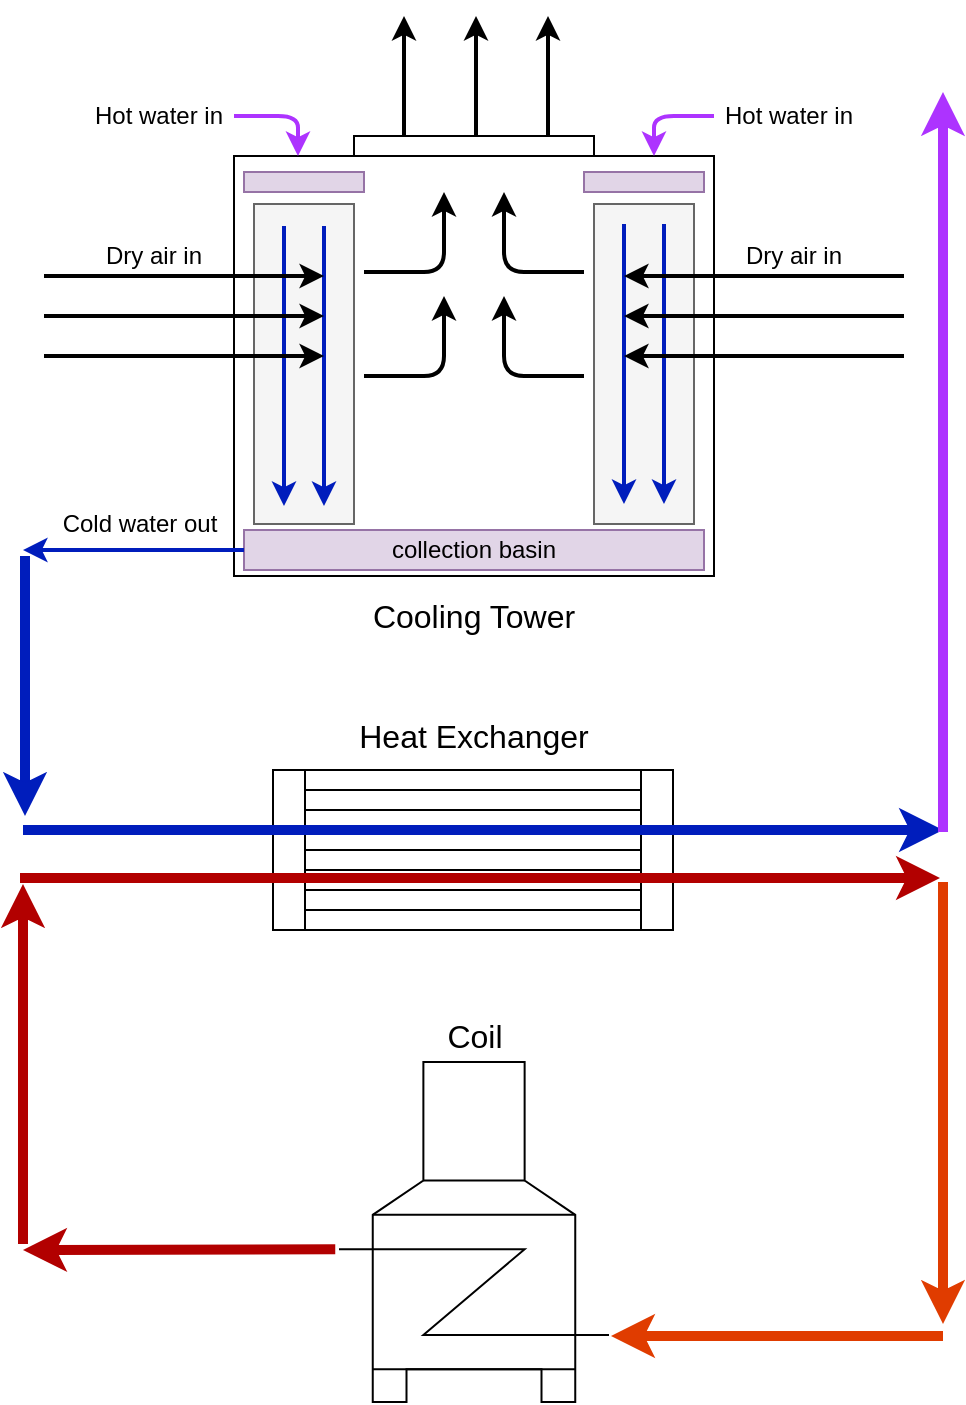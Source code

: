 <mxfile version="12.7.9" type="github"><diagram id="6sjsHwPL3YM9GGzLPHt9" name="Page-1"><mxGraphModel dx="2146" dy="909" grid="1" gridSize="10" guides="1" tooltips="1" connect="1" arrows="1" fold="1" page="1" pageScale="1" pageWidth="850" pageHeight="1100" math="0" shadow="0"><root><mxCell id="0"/><mxCell id="1" parent="0"/><mxCell id="ULNwAfUPbNMh0t3gdDAD-110" value="" style="group" vertex="1" connectable="0" parent="1"><mxGeometry x="194" y="204" width="461.5" height="693" as="geometry"/></mxCell><mxCell id="ULNwAfUPbNMh0t3gdDAD-109" value="" style="group" vertex="1" connectable="0" parent="ULNwAfUPbNMh0t3gdDAD-110"><mxGeometry width="461.5" height="693" as="geometry"/></mxCell><mxCell id="ULNwAfUPbNMh0t3gdDAD-11" value="" style="shape=mxgraph.pid.vessels.furnace;html=1;align=center;verticalLabelPosition=bottom;verticalAlign=top;dashed=0;strokeColor=#000000;fillColor=#FFFFFF;" vertex="1" parent="ULNwAfUPbNMh0t3gdDAD-109"><mxGeometry x="159.5" y="523" width="135" height="170" as="geometry"/></mxCell><mxCell id="ULNwAfUPbNMh0t3gdDAD-13" value="" style="shape=mxgraph.pid.heat_exchangers.fixed_straight_tubes_heat_exchanger;html=1;pointerEvents=1;align=center;verticalLabelPosition=bottom;verticalAlign=top;dashed=0;strokeColor=#000000;fillColor=#FFFFFF;" vertex="1" parent="ULNwAfUPbNMh0t3gdDAD-109"><mxGeometry x="126.5" y="377" width="200" height="80" as="geometry"/></mxCell><mxCell id="ULNwAfUPbNMh0t3gdDAD-75" value="" style="group" vertex="1" connectable="0" parent="ULNwAfUPbNMh0t3gdDAD-109"><mxGeometry x="12" width="430" height="280" as="geometry"/></mxCell><mxCell id="ULNwAfUPbNMh0t3gdDAD-60" value="" style="group" vertex="1" connectable="0" parent="ULNwAfUPbNMh0t3gdDAD-75"><mxGeometry width="430" height="280" as="geometry"/></mxCell><mxCell id="ULNwAfUPbNMh0t3gdDAD-34" value="" style="group" vertex="1" connectable="0" parent="ULNwAfUPbNMh0t3gdDAD-60"><mxGeometry x="95" y="60" width="240" height="220" as="geometry"/></mxCell><mxCell id="ULNwAfUPbNMh0t3gdDAD-33" value="" style="group" vertex="1" connectable="0" parent="ULNwAfUPbNMh0t3gdDAD-34"><mxGeometry width="240" height="220" as="geometry"/></mxCell><mxCell id="ULNwAfUPbNMh0t3gdDAD-27" value="" style="group" vertex="1" connectable="0" parent="ULNwAfUPbNMh0t3gdDAD-33"><mxGeometry y="10" width="240" height="210" as="geometry"/></mxCell><mxCell id="ULNwAfUPbNMh0t3gdDAD-22" value="" style="rounded=0;whiteSpace=wrap;html=1;strokeColor=#000000;fillColor=#FFFFFF;" vertex="1" parent="ULNwAfUPbNMh0t3gdDAD-27"><mxGeometry width="240" height="210" as="geometry"/></mxCell><mxCell id="ULNwAfUPbNMh0t3gdDAD-19" value="" style="rounded=0;whiteSpace=wrap;html=1;strokeColor=#666666;fillColor=#f5f5f5;direction=south;fontColor=#333333;" vertex="1" parent="ULNwAfUPbNMh0t3gdDAD-27"><mxGeometry x="10" y="24" width="50" height="160" as="geometry"/></mxCell><mxCell id="ULNwAfUPbNMh0t3gdDAD-20" value="" style="rounded=0;whiteSpace=wrap;html=1;strokeColor=#666666;fillColor=#f5f5f5;direction=south;fontColor=#333333;" vertex="1" parent="ULNwAfUPbNMh0t3gdDAD-27"><mxGeometry x="180" y="24" width="50" height="160" as="geometry"/></mxCell><mxCell id="ULNwAfUPbNMh0t3gdDAD-23" value="collection basin" style="rounded=0;whiteSpace=wrap;html=1;strokeColor=#9673a6;fillColor=#e1d5e7;" vertex="1" parent="ULNwAfUPbNMh0t3gdDAD-27"><mxGeometry x="5" y="187" width="230" height="20" as="geometry"/></mxCell><mxCell id="ULNwAfUPbNMh0t3gdDAD-25" value="" style="rounded=0;whiteSpace=wrap;html=1;strokeColor=#9673a6;fillColor=#e1d5e7;" vertex="1" parent="ULNwAfUPbNMh0t3gdDAD-27"><mxGeometry x="5" y="8" width="60" height="10" as="geometry"/></mxCell><mxCell id="ULNwAfUPbNMh0t3gdDAD-26" value="" style="rounded=0;whiteSpace=wrap;html=1;strokeColor=#9673a6;fillColor=#e1d5e7;" vertex="1" parent="ULNwAfUPbNMh0t3gdDAD-27"><mxGeometry x="175" y="8" width="60" height="10" as="geometry"/></mxCell><mxCell id="ULNwAfUPbNMh0t3gdDAD-36" value="" style="endArrow=classic;html=1;strokeWidth=2;fillColor=#0050ef;strokeColor=#001DBC;" edge="1" parent="ULNwAfUPbNMh0t3gdDAD-27"><mxGeometry width="50" height="50" relative="1" as="geometry"><mxPoint x="25" y="35" as="sourcePoint"/><mxPoint x="25" y="175" as="targetPoint"/></mxGeometry></mxCell><mxCell id="ULNwAfUPbNMh0t3gdDAD-37" value="" style="endArrow=classic;html=1;strokeWidth=2;fillColor=#0050ef;strokeColor=#001DBC;" edge="1" parent="ULNwAfUPbNMh0t3gdDAD-27"><mxGeometry width="50" height="50" relative="1" as="geometry"><mxPoint x="45" y="35" as="sourcePoint"/><mxPoint x="45" y="175" as="targetPoint"/></mxGeometry></mxCell><mxCell id="ULNwAfUPbNMh0t3gdDAD-39" value="" style="endArrow=classic;html=1;strokeWidth=2;fillColor=#0050ef;strokeColor=#001DBC;" edge="1" parent="ULNwAfUPbNMh0t3gdDAD-27"><mxGeometry width="50" height="50" relative="1" as="geometry"><mxPoint x="195" y="34" as="sourcePoint"/><mxPoint x="195" y="174" as="targetPoint"/></mxGeometry></mxCell><mxCell id="ULNwAfUPbNMh0t3gdDAD-40" value="" style="endArrow=classic;html=1;strokeWidth=2;fillColor=#0050ef;strokeColor=#001DBC;" edge="1" parent="ULNwAfUPbNMh0t3gdDAD-27"><mxGeometry width="50" height="50" relative="1" as="geometry"><mxPoint x="215" y="34" as="sourcePoint"/><mxPoint x="215" y="174" as="targetPoint"/></mxGeometry></mxCell><mxCell id="ULNwAfUPbNMh0t3gdDAD-55" value="" style="endArrow=classic;html=1;strokeWidth=2;" edge="1" parent="ULNwAfUPbNMh0t3gdDAD-27"><mxGeometry width="50" height="50" relative="1" as="geometry"><mxPoint x="65" y="58" as="sourcePoint"/><mxPoint x="105" y="18" as="targetPoint"/><Array as="points"><mxPoint x="105" y="58"/></Array></mxGeometry></mxCell><mxCell id="ULNwAfUPbNMh0t3gdDAD-56" value="" style="endArrow=classic;html=1;strokeWidth=2;" edge="1" parent="ULNwAfUPbNMh0t3gdDAD-27"><mxGeometry width="50" height="50" relative="1" as="geometry"><mxPoint x="65" y="110" as="sourcePoint"/><mxPoint x="105" y="70" as="targetPoint"/><Array as="points"><mxPoint x="105" y="110"/></Array></mxGeometry></mxCell><mxCell id="ULNwAfUPbNMh0t3gdDAD-57" value="" style="endArrow=classic;html=1;strokeWidth=2;" edge="1" parent="ULNwAfUPbNMh0t3gdDAD-27"><mxGeometry width="50" height="50" relative="1" as="geometry"><mxPoint x="175" y="58" as="sourcePoint"/><mxPoint x="135" y="18" as="targetPoint"/><Array as="points"><mxPoint x="135" y="58"/></Array></mxGeometry></mxCell><mxCell id="ULNwAfUPbNMh0t3gdDAD-58" value="" style="endArrow=classic;html=1;strokeWidth=2;" edge="1" parent="ULNwAfUPbNMh0t3gdDAD-27"><mxGeometry width="50" height="50" relative="1" as="geometry"><mxPoint x="175" y="110" as="sourcePoint"/><mxPoint x="135" y="70" as="targetPoint"/><Array as="points"><mxPoint x="135" y="110"/></Array></mxGeometry></mxCell><mxCell id="ULNwAfUPbNMh0t3gdDAD-28" value="" style="rounded=0;whiteSpace=wrap;html=1;strokeColor=#000000;fillColor=#FFFFFF;" vertex="1" parent="ULNwAfUPbNMh0t3gdDAD-33"><mxGeometry x="60" width="120" height="10" as="geometry"/></mxCell><mxCell id="ULNwAfUPbNMh0t3gdDAD-35" value="" style="endArrow=classic;html=1;exitX=0;exitY=0.5;exitDx=0;exitDy=0;fillColor=#0050ef;strokeColor=#001DBC;strokeWidth=2;" edge="1" parent="ULNwAfUPbNMh0t3gdDAD-60" source="ULNwAfUPbNMh0t3gdDAD-23"><mxGeometry width="50" height="50" relative="1" as="geometry"><mxPoint x="20" y="280" as="sourcePoint"/><mxPoint x="-10.5" y="267" as="targetPoint"/></mxGeometry></mxCell><mxCell id="ULNwAfUPbNMh0t3gdDAD-42" value="" style="endArrow=classic;html=1;strokeWidth=2;exitX=0.25;exitY=0;exitDx=0;exitDy=0;" edge="1" parent="ULNwAfUPbNMh0t3gdDAD-60"><mxGeometry width="50" height="50" relative="1" as="geometry"><mxPoint x="216" y="60" as="sourcePoint"/><mxPoint x="216" as="targetPoint"/></mxGeometry></mxCell><mxCell id="ULNwAfUPbNMh0t3gdDAD-43" value="" style="endArrow=classic;html=1;strokeWidth=2;exitX=0.25;exitY=0;exitDx=0;exitDy=0;" edge="1" parent="ULNwAfUPbNMh0t3gdDAD-60"><mxGeometry width="50" height="50" relative="1" as="geometry"><mxPoint x="252" y="60" as="sourcePoint"/><mxPoint x="252" as="targetPoint"/></mxGeometry></mxCell><mxCell id="ULNwAfUPbNMh0t3gdDAD-44" value="" style="endArrow=classic;html=1;strokeWidth=2;exitX=0.25;exitY=0;exitDx=0;exitDy=0;" edge="1" parent="ULNwAfUPbNMh0t3gdDAD-60"><mxGeometry width="50" height="50" relative="1" as="geometry"><mxPoint x="180" y="60" as="sourcePoint"/><mxPoint x="180" as="targetPoint"/></mxGeometry></mxCell><mxCell id="ULNwAfUPbNMh0t3gdDAD-46" value="" style="endArrow=classic;html=1;strokeWidth=2;exitX=0.25;exitY=0;exitDx=0;exitDy=0;" edge="1" parent="ULNwAfUPbNMh0t3gdDAD-60"><mxGeometry width="50" height="50" relative="1" as="geometry"><mxPoint y="130" as="sourcePoint"/><mxPoint x="140" y="130" as="targetPoint"/></mxGeometry></mxCell><mxCell id="ULNwAfUPbNMh0t3gdDAD-47" value="" style="endArrow=classic;html=1;strokeWidth=2;exitX=0.25;exitY=0;exitDx=0;exitDy=0;" edge="1" parent="ULNwAfUPbNMh0t3gdDAD-60"><mxGeometry width="50" height="50" relative="1" as="geometry"><mxPoint y="150" as="sourcePoint"/><mxPoint x="140" y="150" as="targetPoint"/></mxGeometry></mxCell><mxCell id="ULNwAfUPbNMh0t3gdDAD-48" value="" style="endArrow=classic;html=1;strokeWidth=2;exitX=0.25;exitY=0;exitDx=0;exitDy=0;" edge="1" parent="ULNwAfUPbNMh0t3gdDAD-60"><mxGeometry width="50" height="50" relative="1" as="geometry"><mxPoint y="170" as="sourcePoint"/><mxPoint x="140" y="170" as="targetPoint"/></mxGeometry></mxCell><mxCell id="ULNwAfUPbNMh0t3gdDAD-51" value="" style="endArrow=classic;html=1;strokeWidth=2;exitX=0.25;exitY=0;exitDx=0;exitDy=0;" edge="1" parent="ULNwAfUPbNMh0t3gdDAD-60"><mxGeometry width="50" height="50" relative="1" as="geometry"><mxPoint x="430" y="150" as="sourcePoint"/><mxPoint x="290" y="150" as="targetPoint"/></mxGeometry></mxCell><mxCell id="ULNwAfUPbNMh0t3gdDAD-52" value="" style="endArrow=classic;html=1;strokeWidth=2;exitX=0.25;exitY=0;exitDx=0;exitDy=0;" edge="1" parent="ULNwAfUPbNMh0t3gdDAD-60"><mxGeometry width="50" height="50" relative="1" as="geometry"><mxPoint x="430" y="170" as="sourcePoint"/><mxPoint x="290" y="170" as="targetPoint"/></mxGeometry></mxCell><mxCell id="ULNwAfUPbNMh0t3gdDAD-53" value="" style="endArrow=classic;html=1;strokeWidth=2;exitX=0.25;exitY=0;exitDx=0;exitDy=0;" edge="1" parent="ULNwAfUPbNMh0t3gdDAD-60"><mxGeometry width="50" height="50" relative="1" as="geometry"><mxPoint x="430" y="130" as="sourcePoint"/><mxPoint x="290" y="130" as="targetPoint"/></mxGeometry></mxCell><mxCell id="ULNwAfUPbNMh0t3gdDAD-61" value="Dry air in" style="text;html=1;strokeColor=none;fillColor=none;align=center;verticalAlign=middle;whiteSpace=wrap;rounded=0;" vertex="1" parent="ULNwAfUPbNMh0t3gdDAD-60"><mxGeometry x="30" y="110" width="50" height="20" as="geometry"/></mxCell><mxCell id="ULNwAfUPbNMh0t3gdDAD-62" value="Cold water out" style="text;html=1;strokeColor=none;fillColor=none;align=center;verticalAlign=middle;whiteSpace=wrap;rounded=0;" vertex="1" parent="ULNwAfUPbNMh0t3gdDAD-60"><mxGeometry x="8" y="244" width="80" height="20" as="geometry"/></mxCell><mxCell id="ULNwAfUPbNMh0t3gdDAD-65" value="Dry air in" style="text;html=1;strokeColor=none;fillColor=none;align=center;verticalAlign=middle;whiteSpace=wrap;rounded=0;" vertex="1" parent="ULNwAfUPbNMh0t3gdDAD-60"><mxGeometry x="350" y="110" width="50" height="20" as="geometry"/></mxCell><mxCell id="ULNwAfUPbNMh0t3gdDAD-67" value="Hot water in" style="text;html=1;strokeColor=none;fillColor=none;align=center;verticalAlign=middle;whiteSpace=wrap;rounded=0;" vertex="1" parent="ULNwAfUPbNMh0t3gdDAD-60"><mxGeometry x="335" y="40" width="75" height="20" as="geometry"/></mxCell><mxCell id="ULNwAfUPbNMh0t3gdDAD-68" value="Hot water in" style="text;html=1;strokeColor=none;fillColor=none;align=center;verticalAlign=middle;whiteSpace=wrap;rounded=0;" vertex="1" parent="ULNwAfUPbNMh0t3gdDAD-60"><mxGeometry x="20" y="40" width="75" height="20" as="geometry"/></mxCell><mxCell id="ULNwAfUPbNMh0t3gdDAD-69" value="" style="endArrow=classic;html=1;strokeWidth=2;fillColor=#e51400;strokeColor=#AD33FF;" edge="1" parent="ULNwAfUPbNMh0t3gdDAD-60"><mxGeometry width="50" height="50" relative="1" as="geometry"><mxPoint x="95" y="50" as="sourcePoint"/><mxPoint x="127" y="70" as="targetPoint"/><Array as="points"><mxPoint x="127" y="50"/></Array></mxGeometry></mxCell><mxCell id="ULNwAfUPbNMh0t3gdDAD-72" value="" style="endArrow=classic;html=1;strokeWidth=2;fillColor=#76608a;strokeColor=#AD33FF;" edge="1" parent="ULNwAfUPbNMh0t3gdDAD-60"><mxGeometry width="50" height="50" relative="1" as="geometry"><mxPoint x="335" y="50" as="sourcePoint"/><mxPoint x="305" y="70" as="targetPoint"/><Array as="points"><mxPoint x="305" y="50"/></Array></mxGeometry></mxCell><mxCell id="ULNwAfUPbNMh0t3gdDAD-76" value="" style="endArrow=classic;html=1;strokeWidth=5;fillColor=#0050ef;strokeColor=#001DBC;" edge="1" parent="ULNwAfUPbNMh0t3gdDAD-109"><mxGeometry width="50" height="50" relative="1" as="geometry"><mxPoint x="2.5" y="270" as="sourcePoint"/><mxPoint x="2.5" y="400" as="targetPoint"/></mxGeometry></mxCell><mxCell id="ULNwAfUPbNMh0t3gdDAD-77" value="" style="endArrow=classic;html=1;strokeWidth=5;fillColor=#0050ef;strokeColor=#001DBC;" edge="1" parent="ULNwAfUPbNMh0t3gdDAD-109"><mxGeometry width="50" height="50" relative="1" as="geometry"><mxPoint x="1.5" y="407" as="sourcePoint"/><mxPoint x="461.5" y="407" as="targetPoint"/></mxGeometry></mxCell><mxCell id="ULNwAfUPbNMh0t3gdDAD-89" value="" style="endArrow=classic;html=1;strokeWidth=5;exitX=0.001;exitY=0.551;exitDx=0;exitDy=0;exitPerimeter=0;fillColor=#e51400;strokeColor=#B20000;" edge="1" parent="ULNwAfUPbNMh0t3gdDAD-109"><mxGeometry width="50" height="50" relative="1" as="geometry"><mxPoint x="157.635" y="616.67" as="sourcePoint"/><mxPoint x="1.5" y="617" as="targetPoint"/></mxGeometry></mxCell><mxCell id="ULNwAfUPbNMh0t3gdDAD-90" value="" style="endArrow=classic;html=1;strokeWidth=5;fillColor=#e51400;strokeColor=#B20000;" edge="1" parent="ULNwAfUPbNMh0t3gdDAD-109"><mxGeometry width="50" height="50" relative="1" as="geometry"><mxPoint x="1.5" y="614" as="sourcePoint"/><mxPoint x="1.5" y="434" as="targetPoint"/></mxGeometry></mxCell><mxCell id="ULNwAfUPbNMh0t3gdDAD-91" value="" style="endArrow=classic;html=1;strokeWidth=5;fillColor=#e51400;strokeColor=#B20000;" edge="1" parent="ULNwAfUPbNMh0t3gdDAD-109"><mxGeometry width="50" height="50" relative="1" as="geometry"><mxPoint y="431" as="sourcePoint"/><mxPoint x="460" y="431" as="targetPoint"/></mxGeometry></mxCell><mxCell id="ULNwAfUPbNMh0t3gdDAD-92" value="" style="endArrow=classic;html=1;strokeWidth=5;fillColor=#fa6800;strokeColor=#E03C00;" edge="1" parent="ULNwAfUPbNMh0t3gdDAD-109"><mxGeometry width="50" height="50" relative="1" as="geometry"><mxPoint x="461.5" y="433" as="sourcePoint"/><mxPoint x="461.5" y="654" as="targetPoint"/></mxGeometry></mxCell><mxCell id="ULNwAfUPbNMh0t3gdDAD-95" value="" style="endArrow=classic;html=1;strokeWidth=5;fillColor=#fa6800;strokeColor=#E03C00;" edge="1" parent="ULNwAfUPbNMh0t3gdDAD-109"><mxGeometry width="50" height="50" relative="1" as="geometry"><mxPoint x="461.5" y="660" as="sourcePoint"/><mxPoint x="295.5" y="660" as="targetPoint"/></mxGeometry></mxCell><mxCell id="ULNwAfUPbNMh0t3gdDAD-100" value="" style="endArrow=classic;html=1;strokeWidth=5;fillColor=#0050ef;strokeColor=#AD33FF;" edge="1" parent="ULNwAfUPbNMh0t3gdDAD-109"><mxGeometry width="50" height="50" relative="1" as="geometry"><mxPoint x="461.5" y="408" as="sourcePoint"/><mxPoint x="461.5" y="38" as="targetPoint"/></mxGeometry></mxCell><mxCell id="ULNwAfUPbNMh0t3gdDAD-103" value="&lt;font style=&quot;font-size: 16px;&quot;&gt;Heat Exchanger&lt;/font&gt;" style="text;html=1;strokeColor=none;fillColor=none;align=center;verticalAlign=middle;whiteSpace=wrap;rounded=0;fontSize=16;" vertex="1" parent="ULNwAfUPbNMh0t3gdDAD-109"><mxGeometry x="151" y="350" width="152" height="20" as="geometry"/></mxCell><mxCell id="ULNwAfUPbNMh0t3gdDAD-104" value="Coil" style="text;html=1;strokeColor=none;fillColor=none;align=center;verticalAlign=middle;whiteSpace=wrap;rounded=0;fontSize=16;" vertex="1" parent="ULNwAfUPbNMh0t3gdDAD-109"><mxGeometry x="169.5" y="500" width="115" height="20" as="geometry"/></mxCell><mxCell id="ULNwAfUPbNMh0t3gdDAD-108" value="&lt;font style=&quot;font-size: 16px&quot;&gt;Cooling Tower&lt;/font&gt;" style="text;html=1;strokeColor=none;fillColor=none;align=center;verticalAlign=middle;whiteSpace=wrap;rounded=0;fontSize=16;" vertex="1" parent="ULNwAfUPbNMh0t3gdDAD-109"><mxGeometry x="150.5" y="290" width="152" height="20" as="geometry"/></mxCell></root></mxGraphModel></diagram></mxfile>